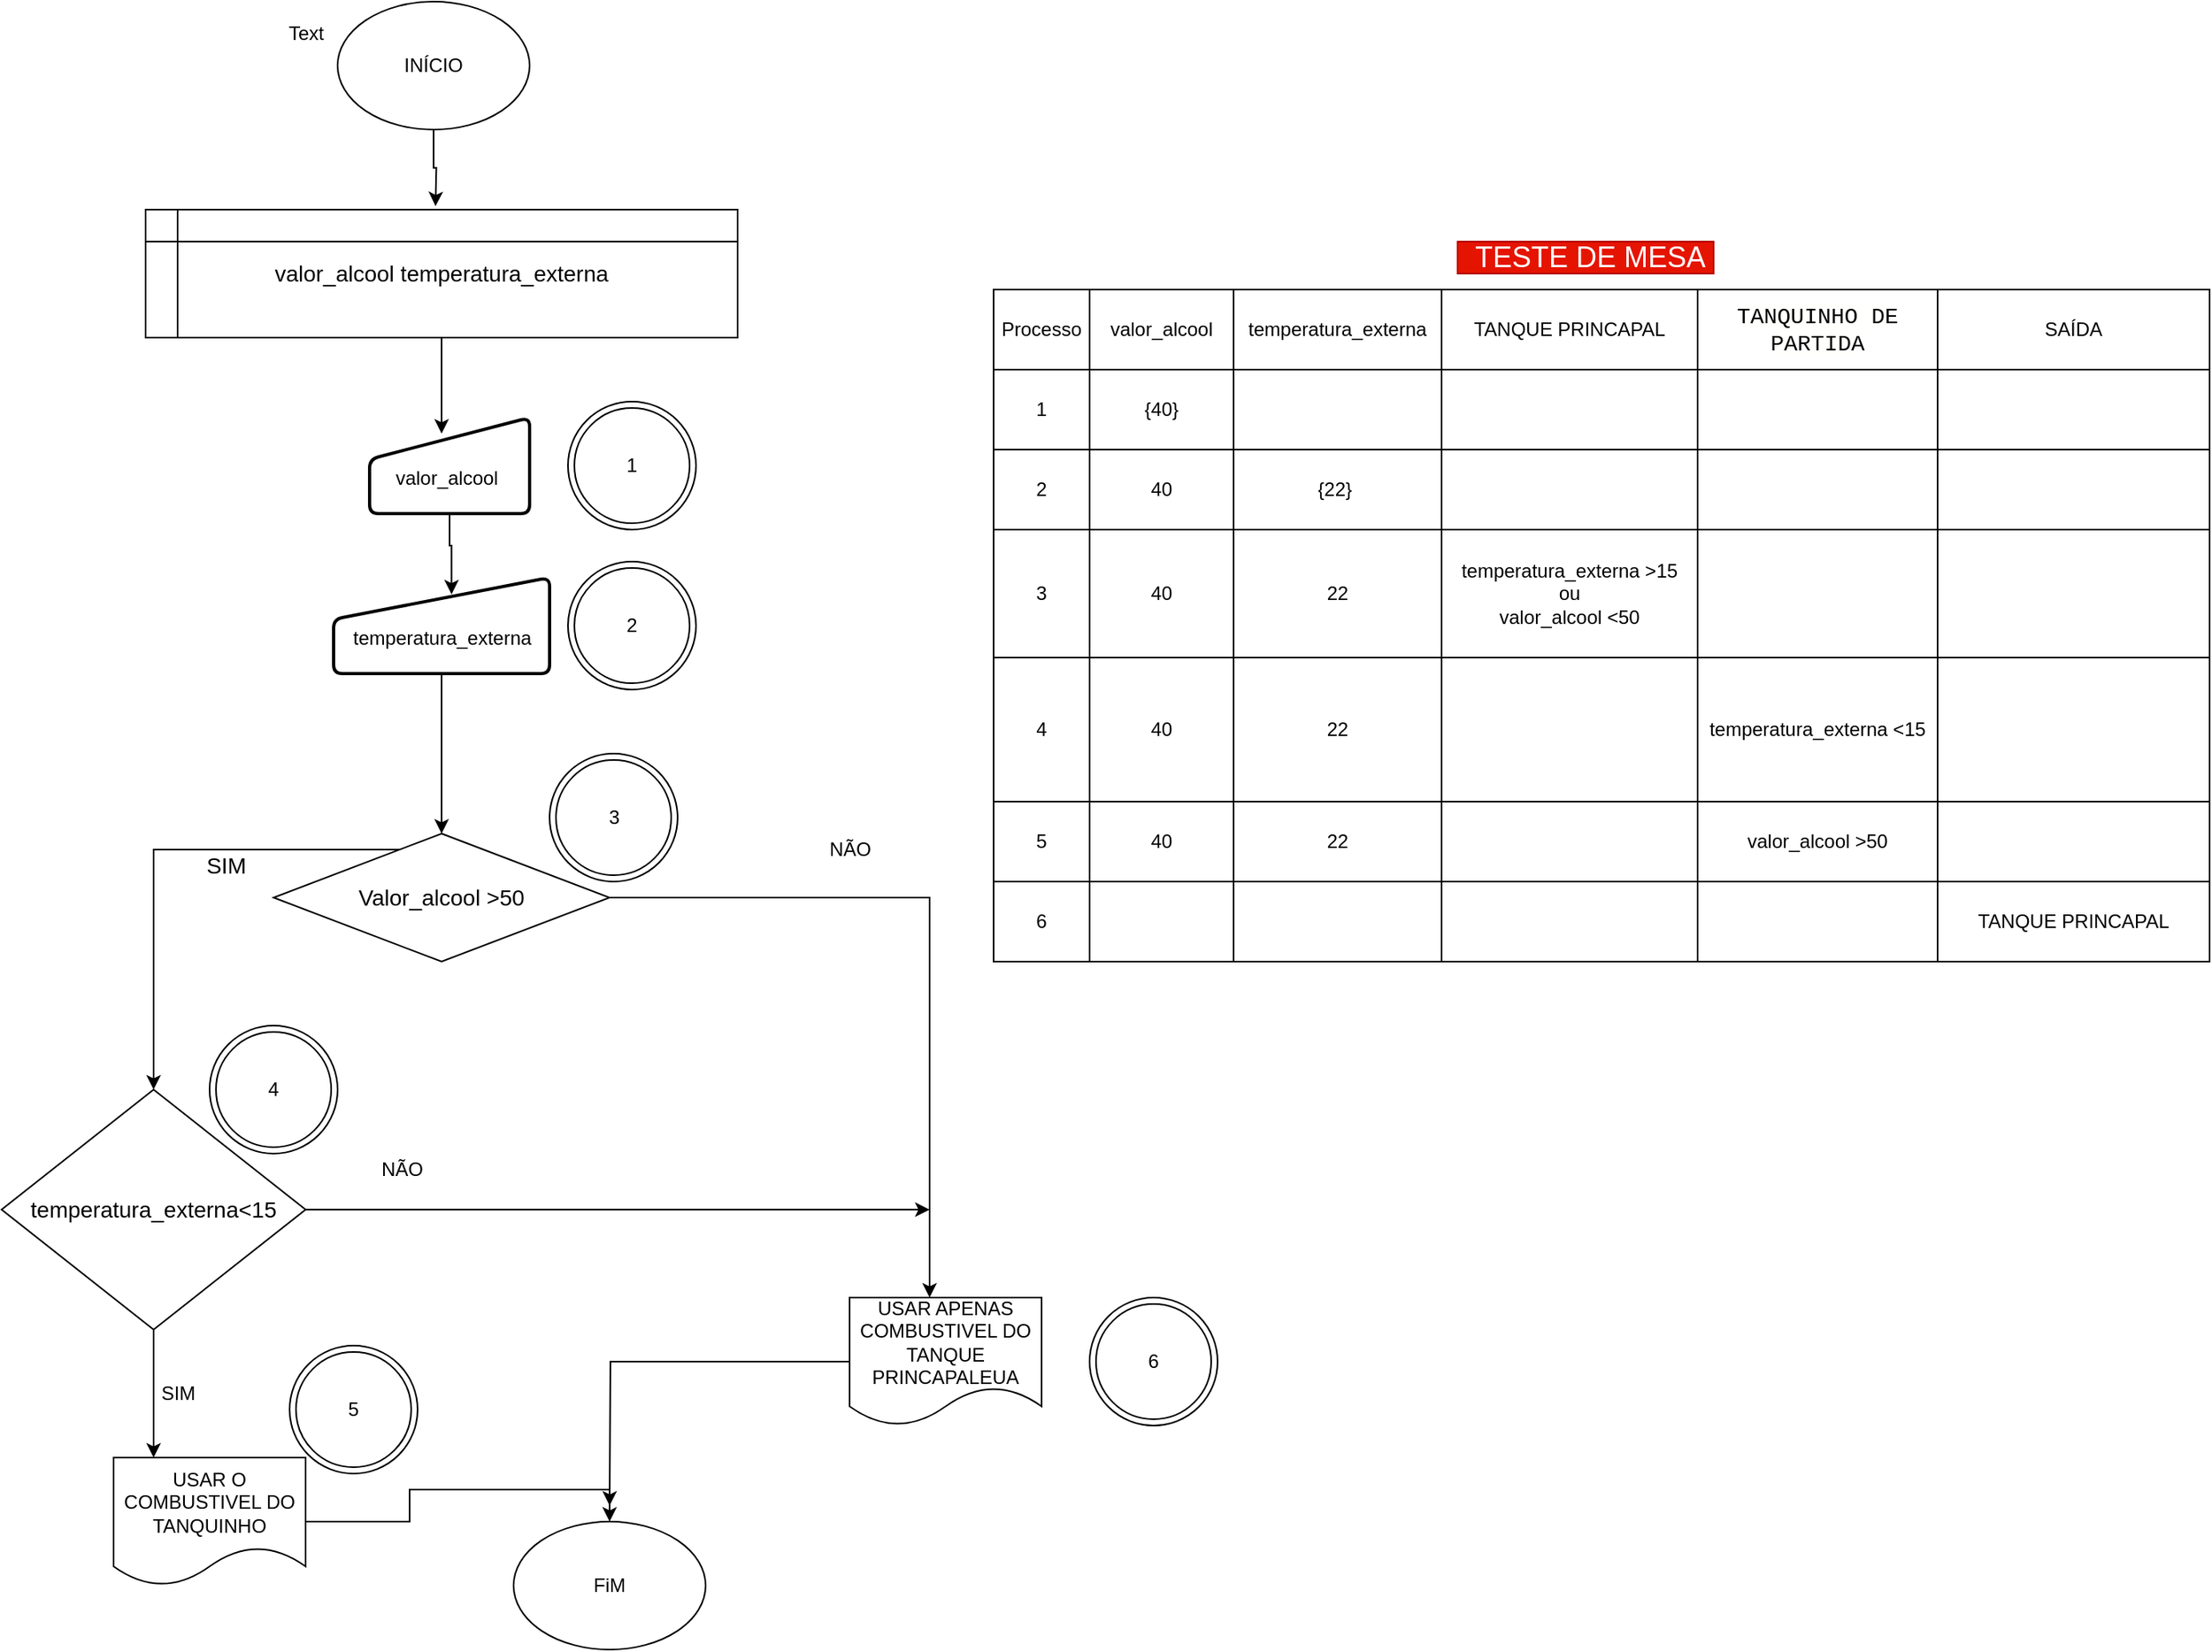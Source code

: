 <mxfile version="13.7.8" type="github">
  <diagram id="d1Li9mynmJlndvb8KCYm" name="Page-1">
    <mxGraphModel dx="1523" dy="845" grid="1" gridSize="10" guides="1" tooltips="1" connect="1" arrows="1" fold="1" page="1" pageScale="1" pageWidth="827" pageHeight="1169" math="0" shadow="0">
      <root>
        <mxCell id="0" />
        <mxCell id="1" parent="0" />
        <mxCell id="c8DdGhk2pKbZ2vxhaWM--3" style="edgeStyle=orthogonalEdgeStyle;rounded=0;orthogonalLoop=1;jettySize=auto;html=1;entryX=0.466;entryY=-0.031;entryDx=0;entryDy=0;entryPerimeter=0;" parent="1" source="c8DdGhk2pKbZ2vxhaWM--1" edge="1">
          <mxGeometry relative="1" as="geometry">
            <mxPoint x="291.18" y="257.83" as="targetPoint" />
          </mxGeometry>
        </mxCell>
        <mxCell id="c8DdGhk2pKbZ2vxhaWM--1" value="INÍCIO" style="ellipse;whiteSpace=wrap;html=1;" parent="1" vertex="1">
          <mxGeometry x="230" y="130" width="120" height="80" as="geometry" />
        </mxCell>
        <mxCell id="c8DdGhk2pKbZ2vxhaWM--7" style="edgeStyle=orthogonalEdgeStyle;rounded=0;orthogonalLoop=1;jettySize=auto;html=1;" parent="1" source="c8DdGhk2pKbZ2vxhaWM--4" edge="1">
          <mxGeometry relative="1" as="geometry">
            <mxPoint x="295" y="400" as="targetPoint" />
            <Array as="points">
              <mxPoint x="295" y="375" />
            </Array>
          </mxGeometry>
        </mxCell>
        <mxCell id="c8DdGhk2pKbZ2vxhaWM--4" value="&lt;span style=&quot;font-size: 14px&quot;&gt;valor_alcool temperatura_externa&lt;/span&gt;" style="shape=internalStorage;whiteSpace=wrap;html=1;backgroundOutline=1;" parent="1" vertex="1">
          <mxGeometry x="110" y="260" width="370" height="80" as="geometry" />
        </mxCell>
        <mxCell id="c8DdGhk2pKbZ2vxhaWM--9" style="edgeStyle=orthogonalEdgeStyle;rounded=0;orthogonalLoop=1;jettySize=auto;html=1;entryX=0.546;entryY=0.174;entryDx=0;entryDy=0;entryPerimeter=0;" parent="1" source="c8DdGhk2pKbZ2vxhaWM--6" target="c8DdGhk2pKbZ2vxhaWM--8" edge="1">
          <mxGeometry relative="1" as="geometry" />
        </mxCell>
        <mxCell id="c8DdGhk2pKbZ2vxhaWM--6" value="&lt;div&gt;&lt;div&gt;&lt;br&gt;&lt;/div&gt;&lt;div&gt;&lt;br&gt;&lt;/div&gt;&lt;div&gt;&lt;br&gt;&lt;/div&gt;&lt;div&gt;valor_alcool&amp;nbsp;&lt;/div&gt;&lt;div&gt;&lt;br&gt;&lt;/div&gt;&lt;div&gt;&lt;br&gt;&lt;/div&gt;&lt;/div&gt;" style="html=1;strokeWidth=2;shape=manualInput;whiteSpace=wrap;rounded=1;size=26;arcSize=11;" parent="1" vertex="1">
          <mxGeometry x="250" y="390" width="100" height="60" as="geometry" />
        </mxCell>
        <mxCell id="c8DdGhk2pKbZ2vxhaWM--12" style="edgeStyle=orthogonalEdgeStyle;rounded=0;orthogonalLoop=1;jettySize=auto;html=1;entryX=0.5;entryY=0;entryDx=0;entryDy=0;" parent="1" source="c8DdGhk2pKbZ2vxhaWM--8" target="h8jOfnXP8ecwy2N5j1Rt-2" edge="1">
          <mxGeometry relative="1" as="geometry">
            <mxPoint x="295" y="640" as="targetPoint" />
          </mxGeometry>
        </mxCell>
        <mxCell id="c8DdGhk2pKbZ2vxhaWM--8" value="&lt;div&gt;&lt;br&gt;&lt;/div&gt;&lt;div&gt;temperatura_externa&lt;/div&gt;" style="html=1;strokeWidth=2;shape=manualInput;whiteSpace=wrap;rounded=1;size=26;arcSize=11;" parent="1" vertex="1">
          <mxGeometry x="227.5" y="490" width="135" height="60" as="geometry" />
        </mxCell>
        <mxCell id="c8DdGhk2pKbZ2vxhaWM--16" style="edgeStyle=orthogonalEdgeStyle;rounded=0;orthogonalLoop=1;jettySize=auto;html=1;entryX=0.5;entryY=0;entryDx=0;entryDy=0;" parent="1" source="c8DdGhk2pKbZ2vxhaWM--13" target="c8DdGhk2pKbZ2vxhaWM--15" edge="1">
          <mxGeometry relative="1" as="geometry" />
        </mxCell>
        <mxCell id="c8DdGhk2pKbZ2vxhaWM--13" value="USAR O COMBUSTIVEL DO TANQUINHO" style="shape=document;whiteSpace=wrap;html=1;boundedLbl=1;" parent="1" vertex="1">
          <mxGeometry x="90" y="1040" width="120" height="80" as="geometry" />
        </mxCell>
        <mxCell id="c8DdGhk2pKbZ2vxhaWM--15" value="FiM" style="ellipse;whiteSpace=wrap;html=1;" parent="1" vertex="1">
          <mxGeometry x="340" y="1080" width="120" height="80" as="geometry" />
        </mxCell>
        <mxCell id="c8DdGhk2pKbZ2vxhaWM--17" value="1" style="ellipse;shape=doubleEllipse;whiteSpace=wrap;html=1;aspect=fixed;" parent="1" vertex="1">
          <mxGeometry x="374" y="380" width="80" height="80" as="geometry" />
        </mxCell>
        <mxCell id="c8DdGhk2pKbZ2vxhaWM--18" value="2" style="ellipse;shape=doubleEllipse;whiteSpace=wrap;html=1;aspect=fixed;" parent="1" vertex="1">
          <mxGeometry x="374" y="480" width="80" height="80" as="geometry" />
        </mxCell>
        <mxCell id="c8DdGhk2pKbZ2vxhaWM--19" value="3" style="ellipse;shape=doubleEllipse;whiteSpace=wrap;html=1;aspect=fixed;" parent="1" vertex="1">
          <mxGeometry x="362.5" y="600" width="80" height="80" as="geometry" />
        </mxCell>
        <mxCell id="c8DdGhk2pKbZ2vxhaWM--20" value="4" style="ellipse;shape=doubleEllipse;whiteSpace=wrap;html=1;aspect=fixed;" parent="1" vertex="1">
          <mxGeometry x="150" y="770" width="80" height="80" as="geometry" />
        </mxCell>
        <mxCell id="c8DdGhk2pKbZ2vxhaWM--50" value="" style="shape=table;html=1;whiteSpace=wrap;startSize=0;container=1;collapsible=0;childLayout=tableLayout;" parent="1" vertex="1">
          <mxGeometry x="640" y="310" width="760" height="420" as="geometry" />
        </mxCell>
        <mxCell id="c8DdGhk2pKbZ2vxhaWM--51" value="" style="shape=partialRectangle;html=1;whiteSpace=wrap;collapsible=0;dropTarget=0;pointerEvents=0;fillColor=none;top=0;left=0;bottom=0;right=0;points=[[0,0.5],[1,0.5]];portConstraint=eastwest;" parent="c8DdGhk2pKbZ2vxhaWM--50" vertex="1">
          <mxGeometry width="760" height="50" as="geometry" />
        </mxCell>
        <mxCell id="c8DdGhk2pKbZ2vxhaWM--52" value="Processo" style="shape=partialRectangle;html=1;whiteSpace=wrap;connectable=0;overflow=hidden;fillColor=none;top=0;left=0;bottom=0;right=0;" parent="c8DdGhk2pKbZ2vxhaWM--51" vertex="1">
          <mxGeometry width="60" height="50" as="geometry" />
        </mxCell>
        <mxCell id="c8DdGhk2pKbZ2vxhaWM--53" value="valor_alcool" style="shape=partialRectangle;html=1;whiteSpace=wrap;connectable=0;overflow=hidden;fillColor=none;top=0;left=0;bottom=0;right=0;" parent="c8DdGhk2pKbZ2vxhaWM--51" vertex="1">
          <mxGeometry x="60" width="90" height="50" as="geometry" />
        </mxCell>
        <mxCell id="c8DdGhk2pKbZ2vxhaWM--54" value="temperatura_externa" style="shape=partialRectangle;html=1;whiteSpace=wrap;connectable=0;overflow=hidden;fillColor=none;top=0;left=0;bottom=0;right=0;" parent="c8DdGhk2pKbZ2vxhaWM--51" vertex="1">
          <mxGeometry x="150" width="130" height="50" as="geometry" />
        </mxCell>
        <mxCell id="c8DdGhk2pKbZ2vxhaWM--55" value="TANQUE PRINCAPAL" style="shape=partialRectangle;html=1;whiteSpace=wrap;connectable=0;overflow=hidden;fillColor=none;top=0;left=0;bottom=0;right=0;" parent="c8DdGhk2pKbZ2vxhaWM--51" vertex="1">
          <mxGeometry x="280" width="160" height="50" as="geometry" />
        </mxCell>
        <mxCell id="c8DdGhk2pKbZ2vxhaWM--56" value="&lt;span style=&quot;background-color: rgb(255 , 255 , 254) ; font-family: &amp;#34;consolas&amp;#34; , &amp;#34;courier new&amp;#34; , monospace ; font-size: 14px&quot;&gt;TANQUINHO DE PARTIDA&lt;/span&gt;" style="shape=partialRectangle;html=1;whiteSpace=wrap;connectable=0;overflow=hidden;fillColor=none;top=0;left=0;bottom=0;right=0;" parent="c8DdGhk2pKbZ2vxhaWM--51" vertex="1">
          <mxGeometry x="440" width="150" height="50" as="geometry" />
        </mxCell>
        <mxCell id="h8jOfnXP8ecwy2N5j1Rt-50" value="SAÍDA" style="shape=partialRectangle;html=1;whiteSpace=wrap;connectable=0;overflow=hidden;fillColor=none;top=0;left=0;bottom=0;right=0;" parent="c8DdGhk2pKbZ2vxhaWM--51" vertex="1">
          <mxGeometry x="590" width="170" height="50" as="geometry" />
        </mxCell>
        <mxCell id="c8DdGhk2pKbZ2vxhaWM--57" value="" style="shape=partialRectangle;html=1;whiteSpace=wrap;collapsible=0;dropTarget=0;pointerEvents=0;fillColor=none;top=0;left=0;bottom=0;right=0;points=[[0,0.5],[1,0.5]];portConstraint=eastwest;" parent="c8DdGhk2pKbZ2vxhaWM--50" vertex="1">
          <mxGeometry y="50" width="760" height="50" as="geometry" />
        </mxCell>
        <mxCell id="c8DdGhk2pKbZ2vxhaWM--58" value="1" style="shape=partialRectangle;html=1;whiteSpace=wrap;connectable=0;overflow=hidden;fillColor=none;top=0;left=0;bottom=0;right=0;" parent="c8DdGhk2pKbZ2vxhaWM--57" vertex="1">
          <mxGeometry width="60" height="50" as="geometry" />
        </mxCell>
        <mxCell id="c8DdGhk2pKbZ2vxhaWM--59" value="{40}" style="shape=partialRectangle;html=1;whiteSpace=wrap;connectable=0;overflow=hidden;fillColor=none;top=0;left=0;bottom=0;right=0;" parent="c8DdGhk2pKbZ2vxhaWM--57" vertex="1">
          <mxGeometry x="60" width="90" height="50" as="geometry" />
        </mxCell>
        <mxCell id="c8DdGhk2pKbZ2vxhaWM--60" value="" style="shape=partialRectangle;html=1;whiteSpace=wrap;connectable=0;overflow=hidden;fillColor=none;top=0;left=0;bottom=0;right=0;" parent="c8DdGhk2pKbZ2vxhaWM--57" vertex="1">
          <mxGeometry x="150" width="130" height="50" as="geometry" />
        </mxCell>
        <mxCell id="c8DdGhk2pKbZ2vxhaWM--61" value="" style="shape=partialRectangle;html=1;whiteSpace=wrap;connectable=0;overflow=hidden;fillColor=none;top=0;left=0;bottom=0;right=0;" parent="c8DdGhk2pKbZ2vxhaWM--57" vertex="1">
          <mxGeometry x="280" width="160" height="50" as="geometry" />
        </mxCell>
        <mxCell id="c8DdGhk2pKbZ2vxhaWM--62" value="" style="shape=partialRectangle;html=1;whiteSpace=wrap;connectable=0;overflow=hidden;fillColor=none;top=0;left=0;bottom=0;right=0;" parent="c8DdGhk2pKbZ2vxhaWM--57" vertex="1">
          <mxGeometry x="440" width="150" height="50" as="geometry" />
        </mxCell>
        <mxCell id="h8jOfnXP8ecwy2N5j1Rt-51" style="shape=partialRectangle;html=1;whiteSpace=wrap;connectable=0;overflow=hidden;fillColor=none;top=0;left=0;bottom=0;right=0;" parent="c8DdGhk2pKbZ2vxhaWM--57" vertex="1">
          <mxGeometry x="590" width="170" height="50" as="geometry" />
        </mxCell>
        <mxCell id="c8DdGhk2pKbZ2vxhaWM--63" value="" style="shape=partialRectangle;html=1;whiteSpace=wrap;collapsible=0;dropTarget=0;pointerEvents=0;fillColor=none;top=0;left=0;bottom=0;right=0;points=[[0,0.5],[1,0.5]];portConstraint=eastwest;" parent="c8DdGhk2pKbZ2vxhaWM--50" vertex="1">
          <mxGeometry y="100" width="760" height="50" as="geometry" />
        </mxCell>
        <mxCell id="c8DdGhk2pKbZ2vxhaWM--64" value="2" style="shape=partialRectangle;html=1;whiteSpace=wrap;connectable=0;overflow=hidden;fillColor=none;top=0;left=0;bottom=0;right=0;" parent="c8DdGhk2pKbZ2vxhaWM--63" vertex="1">
          <mxGeometry width="60" height="50" as="geometry" />
        </mxCell>
        <mxCell id="c8DdGhk2pKbZ2vxhaWM--65" value="40" style="shape=partialRectangle;html=1;whiteSpace=wrap;connectable=0;overflow=hidden;fillColor=none;top=0;left=0;bottom=0;right=0;" parent="c8DdGhk2pKbZ2vxhaWM--63" vertex="1">
          <mxGeometry x="60" width="90" height="50" as="geometry" />
        </mxCell>
        <mxCell id="c8DdGhk2pKbZ2vxhaWM--66" value="{22}&amp;nbsp;" style="shape=partialRectangle;html=1;whiteSpace=wrap;connectable=0;overflow=hidden;fillColor=none;top=0;left=0;bottom=0;right=0;" parent="c8DdGhk2pKbZ2vxhaWM--63" vertex="1">
          <mxGeometry x="150" width="130" height="50" as="geometry" />
        </mxCell>
        <mxCell id="c8DdGhk2pKbZ2vxhaWM--67" value="" style="shape=partialRectangle;html=1;whiteSpace=wrap;connectable=0;overflow=hidden;fillColor=none;top=0;left=0;bottom=0;right=0;" parent="c8DdGhk2pKbZ2vxhaWM--63" vertex="1">
          <mxGeometry x="280" width="160" height="50" as="geometry" />
        </mxCell>
        <mxCell id="c8DdGhk2pKbZ2vxhaWM--68" value="" style="shape=partialRectangle;html=1;whiteSpace=wrap;connectable=0;overflow=hidden;fillColor=none;top=0;left=0;bottom=0;right=0;" parent="c8DdGhk2pKbZ2vxhaWM--63" vertex="1">
          <mxGeometry x="440" width="150" height="50" as="geometry" />
        </mxCell>
        <mxCell id="h8jOfnXP8ecwy2N5j1Rt-52" style="shape=partialRectangle;html=1;whiteSpace=wrap;connectable=0;overflow=hidden;fillColor=none;top=0;left=0;bottom=0;right=0;" parent="c8DdGhk2pKbZ2vxhaWM--63" vertex="1">
          <mxGeometry x="590" width="170" height="50" as="geometry" />
        </mxCell>
        <mxCell id="c8DdGhk2pKbZ2vxhaWM--69" value="" style="shape=partialRectangle;html=1;whiteSpace=wrap;collapsible=0;dropTarget=0;pointerEvents=0;fillColor=none;top=0;left=0;bottom=0;right=0;points=[[0,0.5],[1,0.5]];portConstraint=eastwest;" parent="c8DdGhk2pKbZ2vxhaWM--50" vertex="1">
          <mxGeometry y="150" width="760" height="80" as="geometry" />
        </mxCell>
        <mxCell id="c8DdGhk2pKbZ2vxhaWM--70" value="3" style="shape=partialRectangle;html=1;whiteSpace=wrap;connectable=0;overflow=hidden;fillColor=none;top=0;left=0;bottom=0;right=0;" parent="c8DdGhk2pKbZ2vxhaWM--69" vertex="1">
          <mxGeometry width="60" height="80" as="geometry" />
        </mxCell>
        <mxCell id="c8DdGhk2pKbZ2vxhaWM--71" value="40" style="shape=partialRectangle;html=1;whiteSpace=wrap;connectable=0;overflow=hidden;fillColor=none;top=0;left=0;bottom=0;right=0;" parent="c8DdGhk2pKbZ2vxhaWM--69" vertex="1">
          <mxGeometry x="60" width="90" height="80" as="geometry" />
        </mxCell>
        <mxCell id="c8DdGhk2pKbZ2vxhaWM--72" value="22" style="shape=partialRectangle;html=1;whiteSpace=wrap;connectable=0;overflow=hidden;fillColor=none;top=0;left=0;bottom=0;right=0;" parent="c8DdGhk2pKbZ2vxhaWM--69" vertex="1">
          <mxGeometry x="150" width="130" height="80" as="geometry" />
        </mxCell>
        <mxCell id="c8DdGhk2pKbZ2vxhaWM--73" value="temperatura_externa &amp;gt;15&lt;br&gt;&lt;font&gt;ou&lt;br&gt;&lt;font&gt;valor_alcool &amp;lt;50&lt;/font&gt; &lt;/font&gt;" style="shape=partialRectangle;html=1;whiteSpace=wrap;connectable=0;overflow=hidden;fillColor=none;top=0;left=0;bottom=0;right=0;" parent="c8DdGhk2pKbZ2vxhaWM--69" vertex="1">
          <mxGeometry x="280" width="160" height="80" as="geometry" />
        </mxCell>
        <mxCell id="c8DdGhk2pKbZ2vxhaWM--74" value="" style="shape=partialRectangle;html=1;whiteSpace=wrap;connectable=0;overflow=hidden;fillColor=none;top=0;left=0;bottom=0;right=0;" parent="c8DdGhk2pKbZ2vxhaWM--69" vertex="1">
          <mxGeometry x="440" width="150" height="80" as="geometry" />
        </mxCell>
        <mxCell id="h8jOfnXP8ecwy2N5j1Rt-53" style="shape=partialRectangle;html=1;whiteSpace=wrap;connectable=0;overflow=hidden;fillColor=none;top=0;left=0;bottom=0;right=0;" parent="c8DdGhk2pKbZ2vxhaWM--69" vertex="1">
          <mxGeometry x="590" width="170" height="80" as="geometry" />
        </mxCell>
        <mxCell id="h8jOfnXP8ecwy2N5j1Rt-32" style="shape=partialRectangle;html=1;whiteSpace=wrap;collapsible=0;dropTarget=0;pointerEvents=0;fillColor=none;top=0;left=0;bottom=0;right=0;points=[[0,0.5],[1,0.5]];portConstraint=eastwest;" parent="c8DdGhk2pKbZ2vxhaWM--50" vertex="1">
          <mxGeometry y="230" width="760" height="90" as="geometry" />
        </mxCell>
        <mxCell id="h8jOfnXP8ecwy2N5j1Rt-33" value="4" style="shape=partialRectangle;html=1;whiteSpace=wrap;connectable=0;overflow=hidden;fillColor=none;top=0;left=0;bottom=0;right=0;" parent="h8jOfnXP8ecwy2N5j1Rt-32" vertex="1">
          <mxGeometry width="60" height="90" as="geometry" />
        </mxCell>
        <mxCell id="h8jOfnXP8ecwy2N5j1Rt-34" value="40" style="shape=partialRectangle;html=1;whiteSpace=wrap;connectable=0;overflow=hidden;fillColor=none;top=0;left=0;bottom=0;right=0;" parent="h8jOfnXP8ecwy2N5j1Rt-32" vertex="1">
          <mxGeometry x="60" width="90" height="90" as="geometry" />
        </mxCell>
        <mxCell id="h8jOfnXP8ecwy2N5j1Rt-35" value="22" style="shape=partialRectangle;html=1;whiteSpace=wrap;connectable=0;overflow=hidden;fillColor=none;top=0;left=0;bottom=0;right=0;" parent="h8jOfnXP8ecwy2N5j1Rt-32" vertex="1">
          <mxGeometry x="150" width="130" height="90" as="geometry" />
        </mxCell>
        <mxCell id="h8jOfnXP8ecwy2N5j1Rt-36" style="shape=partialRectangle;html=1;whiteSpace=wrap;connectable=0;overflow=hidden;fillColor=none;top=0;left=0;bottom=0;right=0;" parent="h8jOfnXP8ecwy2N5j1Rt-32" vertex="1">
          <mxGeometry x="280" width="160" height="90" as="geometry" />
        </mxCell>
        <mxCell id="h8jOfnXP8ecwy2N5j1Rt-37" value="&lt;span&gt;temperatura_externa &amp;lt;15&lt;/span&gt;" style="shape=partialRectangle;html=1;whiteSpace=wrap;connectable=0;overflow=hidden;fillColor=none;top=0;left=0;bottom=0;right=0;" parent="h8jOfnXP8ecwy2N5j1Rt-32" vertex="1">
          <mxGeometry x="440" width="150" height="90" as="geometry" />
        </mxCell>
        <mxCell id="h8jOfnXP8ecwy2N5j1Rt-54" style="shape=partialRectangle;html=1;whiteSpace=wrap;connectable=0;overflow=hidden;fillColor=none;top=0;left=0;bottom=0;right=0;" parent="h8jOfnXP8ecwy2N5j1Rt-32" vertex="1">
          <mxGeometry x="590" width="170" height="90" as="geometry" />
        </mxCell>
        <mxCell id="h8jOfnXP8ecwy2N5j1Rt-38" style="shape=partialRectangle;html=1;whiteSpace=wrap;collapsible=0;dropTarget=0;pointerEvents=0;fillColor=none;top=0;left=0;bottom=0;right=0;points=[[0,0.5],[1,0.5]];portConstraint=eastwest;" parent="c8DdGhk2pKbZ2vxhaWM--50" vertex="1">
          <mxGeometry y="320" width="760" height="50" as="geometry" />
        </mxCell>
        <mxCell id="h8jOfnXP8ecwy2N5j1Rt-39" value="5" style="shape=partialRectangle;html=1;whiteSpace=wrap;connectable=0;overflow=hidden;fillColor=none;top=0;left=0;bottom=0;right=0;" parent="h8jOfnXP8ecwy2N5j1Rt-38" vertex="1">
          <mxGeometry width="60" height="50" as="geometry" />
        </mxCell>
        <mxCell id="h8jOfnXP8ecwy2N5j1Rt-40" value="40" style="shape=partialRectangle;html=1;whiteSpace=wrap;connectable=0;overflow=hidden;fillColor=none;top=0;left=0;bottom=0;right=0;" parent="h8jOfnXP8ecwy2N5j1Rt-38" vertex="1">
          <mxGeometry x="60" width="90" height="50" as="geometry" />
        </mxCell>
        <mxCell id="h8jOfnXP8ecwy2N5j1Rt-41" value="22" style="shape=partialRectangle;html=1;whiteSpace=wrap;connectable=0;overflow=hidden;fillColor=none;top=0;left=0;bottom=0;right=0;" parent="h8jOfnXP8ecwy2N5j1Rt-38" vertex="1">
          <mxGeometry x="150" width="130" height="50" as="geometry" />
        </mxCell>
        <mxCell id="h8jOfnXP8ecwy2N5j1Rt-42" style="shape=partialRectangle;html=1;whiteSpace=wrap;connectable=0;overflow=hidden;fillColor=none;top=0;left=0;bottom=0;right=0;" parent="h8jOfnXP8ecwy2N5j1Rt-38" vertex="1">
          <mxGeometry x="280" width="160" height="50" as="geometry" />
        </mxCell>
        <mxCell id="h8jOfnXP8ecwy2N5j1Rt-43" value="&lt;span&gt;valor_alcool &amp;gt;50&lt;/span&gt;" style="shape=partialRectangle;html=1;whiteSpace=wrap;connectable=0;overflow=hidden;fillColor=none;top=0;left=0;bottom=0;right=0;" parent="h8jOfnXP8ecwy2N5j1Rt-38" vertex="1">
          <mxGeometry x="440" width="150" height="50" as="geometry" />
        </mxCell>
        <mxCell id="h8jOfnXP8ecwy2N5j1Rt-55" style="shape=partialRectangle;html=1;whiteSpace=wrap;connectable=0;overflow=hidden;fillColor=none;top=0;left=0;bottom=0;right=0;" parent="h8jOfnXP8ecwy2N5j1Rt-38" vertex="1">
          <mxGeometry x="590" width="170" height="50" as="geometry" />
        </mxCell>
        <mxCell id="h8jOfnXP8ecwy2N5j1Rt-44" style="shape=partialRectangle;html=1;whiteSpace=wrap;collapsible=0;dropTarget=0;pointerEvents=0;fillColor=none;top=0;left=0;bottom=0;right=0;points=[[0,0.5],[1,0.5]];portConstraint=eastwest;" parent="c8DdGhk2pKbZ2vxhaWM--50" vertex="1">
          <mxGeometry y="370" width="760" height="50" as="geometry" />
        </mxCell>
        <mxCell id="h8jOfnXP8ecwy2N5j1Rt-45" value="6" style="shape=partialRectangle;html=1;whiteSpace=wrap;connectable=0;overflow=hidden;fillColor=none;top=0;left=0;bottom=0;right=0;" parent="h8jOfnXP8ecwy2N5j1Rt-44" vertex="1">
          <mxGeometry width="60" height="50" as="geometry" />
        </mxCell>
        <mxCell id="h8jOfnXP8ecwy2N5j1Rt-46" style="shape=partialRectangle;html=1;whiteSpace=wrap;connectable=0;overflow=hidden;fillColor=none;top=0;left=0;bottom=0;right=0;" parent="h8jOfnXP8ecwy2N5j1Rt-44" vertex="1">
          <mxGeometry x="60" width="90" height="50" as="geometry" />
        </mxCell>
        <mxCell id="h8jOfnXP8ecwy2N5j1Rt-47" style="shape=partialRectangle;html=1;whiteSpace=wrap;connectable=0;overflow=hidden;fillColor=none;top=0;left=0;bottom=0;right=0;" parent="h8jOfnXP8ecwy2N5j1Rt-44" vertex="1">
          <mxGeometry x="150" width="130" height="50" as="geometry" />
        </mxCell>
        <mxCell id="h8jOfnXP8ecwy2N5j1Rt-48" style="shape=partialRectangle;html=1;whiteSpace=wrap;connectable=0;overflow=hidden;fillColor=none;top=0;left=0;bottom=0;right=0;" parent="h8jOfnXP8ecwy2N5j1Rt-44" vertex="1">
          <mxGeometry x="280" width="160" height="50" as="geometry" />
        </mxCell>
        <mxCell id="h8jOfnXP8ecwy2N5j1Rt-49" style="shape=partialRectangle;html=1;whiteSpace=wrap;connectable=0;overflow=hidden;fillColor=none;top=0;left=0;bottom=0;right=0;" parent="h8jOfnXP8ecwy2N5j1Rt-44" vertex="1">
          <mxGeometry x="440" width="150" height="50" as="geometry" />
        </mxCell>
        <mxCell id="h8jOfnXP8ecwy2N5j1Rt-56" value="TANQUE PRINCAPAL" style="shape=partialRectangle;html=1;whiteSpace=wrap;connectable=0;overflow=hidden;fillColor=none;top=0;left=0;bottom=0;right=0;" parent="h8jOfnXP8ecwy2N5j1Rt-44" vertex="1">
          <mxGeometry x="590" width="170" height="50" as="geometry" />
        </mxCell>
        <mxCell id="c8DdGhk2pKbZ2vxhaWM--83" value="&lt;font style=&quot;font-size: 18px&quot;&gt;&amp;nbsp;TESTE DE MESA&lt;/font&gt;" style="text;html=1;align=center;verticalAlign=middle;resizable=0;points=[];autosize=1;fillColor=#e51400;strokeColor=#B20000;fontColor=#ffffff;" parent="1" vertex="1">
          <mxGeometry x="930" y="280" width="160" height="20" as="geometry" />
        </mxCell>
        <mxCell id="h8jOfnXP8ecwy2N5j1Rt-1" value="Text" style="text;html=1;align=center;verticalAlign=middle;resizable=0;points=[];autosize=1;" parent="1" vertex="1">
          <mxGeometry x="190" y="140" width="40" height="20" as="geometry" />
        </mxCell>
        <mxCell id="h8jOfnXP8ecwy2N5j1Rt-4" style="edgeStyle=orthogonalEdgeStyle;rounded=0;orthogonalLoop=1;jettySize=auto;html=1;" parent="1" source="h8jOfnXP8ecwy2N5j1Rt-2" edge="1">
          <mxGeometry relative="1" as="geometry">
            <mxPoint x="600" y="940" as="targetPoint" />
            <Array as="points">
              <mxPoint x="600" y="690" />
            </Array>
          </mxGeometry>
        </mxCell>
        <mxCell id="h8jOfnXP8ecwy2N5j1Rt-7" style="edgeStyle=orthogonalEdgeStyle;rounded=0;orthogonalLoop=1;jettySize=auto;html=1;entryX=0.5;entryY=0;entryDx=0;entryDy=0;" parent="1" source="h8jOfnXP8ecwy2N5j1Rt-2" target="h8jOfnXP8ecwy2N5j1Rt-5" edge="1">
          <mxGeometry relative="1" as="geometry">
            <mxPoint x="90" y="660" as="targetPoint" />
            <Array as="points">
              <mxPoint x="115" y="660" />
            </Array>
          </mxGeometry>
        </mxCell>
        <mxCell id="h8jOfnXP8ecwy2N5j1Rt-2" value="&lt;div&gt;&lt;font style=&quot;font-size: 14px&quot;&gt;Valor_alcool &amp;gt;50&lt;/font&gt;&lt;/div&gt;" style="rhombus;whiteSpace=wrap;html=1;" parent="1" vertex="1">
          <mxGeometry x="190" y="650" width="210" height="80" as="geometry" />
        </mxCell>
        <mxCell id="h8jOfnXP8ecwy2N5j1Rt-11" style="edgeStyle=orthogonalEdgeStyle;rounded=0;orthogonalLoop=1;jettySize=auto;html=1;" parent="1" source="h8jOfnXP8ecwy2N5j1Rt-5" target="c8DdGhk2pKbZ2vxhaWM--13" edge="1">
          <mxGeometry relative="1" as="geometry">
            <Array as="points">
              <mxPoint x="115" y="1020" />
              <mxPoint x="115" y="1020" />
            </Array>
          </mxGeometry>
        </mxCell>
        <mxCell id="h8jOfnXP8ecwy2N5j1Rt-17" style="edgeStyle=orthogonalEdgeStyle;rounded=0;orthogonalLoop=1;jettySize=auto;html=1;" parent="1" source="h8jOfnXP8ecwy2N5j1Rt-5" edge="1">
          <mxGeometry relative="1" as="geometry">
            <mxPoint x="600" y="885" as="targetPoint" />
          </mxGeometry>
        </mxCell>
        <mxCell id="h8jOfnXP8ecwy2N5j1Rt-5" value="&lt;div&gt;&lt;span&gt;&lt;font style=&quot;font-size: 14px&quot;&gt;temperatura_externa&amp;lt;15&lt;/font&gt;&lt;/span&gt;&lt;br&gt;&lt;/div&gt;" style="rhombus;whiteSpace=wrap;html=1;" parent="1" vertex="1">
          <mxGeometry x="20" y="810" width="190" height="150" as="geometry" />
        </mxCell>
        <mxCell id="h8jOfnXP8ecwy2N5j1Rt-8" value="&lt;font style=&quot;font-size: 14px&quot;&gt;SIM&lt;/font&gt;" style="text;html=1;align=center;verticalAlign=middle;resizable=0;points=[];autosize=1;" parent="1" vertex="1">
          <mxGeometry x="140" y="660" width="40" height="20" as="geometry" />
        </mxCell>
        <mxCell id="h8jOfnXP8ecwy2N5j1Rt-9" value="NÃO" style="text;html=1;align=center;verticalAlign=middle;resizable=0;points=[];autosize=1;" parent="1" vertex="1">
          <mxGeometry x="530" y="650" width="40" height="20" as="geometry" />
        </mxCell>
        <mxCell id="h8jOfnXP8ecwy2N5j1Rt-14" style="edgeStyle=orthogonalEdgeStyle;rounded=0;orthogonalLoop=1;jettySize=auto;html=1;" parent="1" source="h8jOfnXP8ecwy2N5j1Rt-13" edge="1">
          <mxGeometry relative="1" as="geometry">
            <mxPoint x="400" y="1070" as="targetPoint" />
          </mxGeometry>
        </mxCell>
        <mxCell id="h8jOfnXP8ecwy2N5j1Rt-13" value="USAR APENAS COMBUSTIVEL DO TANQUE PRINCAPALEUA" style="shape=document;whiteSpace=wrap;html=1;boundedLbl=1;" parent="1" vertex="1">
          <mxGeometry x="550" y="940" width="120" height="80" as="geometry" />
        </mxCell>
        <mxCell id="h8jOfnXP8ecwy2N5j1Rt-16" value="SIM" style="text;html=1;align=center;verticalAlign=middle;resizable=0;points=[];autosize=1;" parent="1" vertex="1">
          <mxGeometry x="110" y="990" width="40" height="20" as="geometry" />
        </mxCell>
        <mxCell id="h8jOfnXP8ecwy2N5j1Rt-18" value="NÃO" style="text;html=1;align=center;verticalAlign=middle;resizable=0;points=[];autosize=1;" parent="1" vertex="1">
          <mxGeometry x="250" y="850" width="40" height="20" as="geometry" />
        </mxCell>
        <mxCell id="h8jOfnXP8ecwy2N5j1Rt-20" value="5" style="ellipse;shape=doubleEllipse;whiteSpace=wrap;html=1;aspect=fixed;" parent="1" vertex="1">
          <mxGeometry x="200" y="970" width="80" height="80" as="geometry" />
        </mxCell>
        <mxCell id="h8jOfnXP8ecwy2N5j1Rt-21" value="6" style="ellipse;shape=doubleEllipse;whiteSpace=wrap;html=1;aspect=fixed;" parent="1" vertex="1">
          <mxGeometry x="700" y="940" width="80" height="80" as="geometry" />
        </mxCell>
      </root>
    </mxGraphModel>
  </diagram>
</mxfile>
